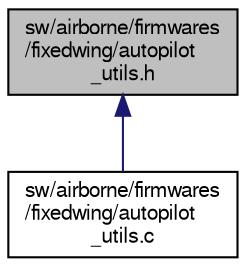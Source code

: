 digraph "sw/airborne/firmwares/fixedwing/autopilot_utils.h"
{
  edge [fontname="FreeSans",fontsize="10",labelfontname="FreeSans",labelfontsize="10"];
  node [fontname="FreeSans",fontsize="10",shape=record];
  Node1 [label="sw/airborne/firmwares\l/fixedwing/autopilot\l_utils.h",height=0.2,width=0.4,color="black", fillcolor="grey75", style="filled", fontcolor="black"];
  Node1 -> Node2 [dir="back",color="midnightblue",fontsize="10",style="solid",fontname="FreeSans"];
  Node2 [label="sw/airborne/firmwares\l/fixedwing/autopilot\l_utils.c",height=0.2,width=0.4,color="black", fillcolor="white", style="filled",URL="$fixedwing_2autopilot__utils_8c.html",tooltip="Utility functions and includes for autopilots. "];
}
